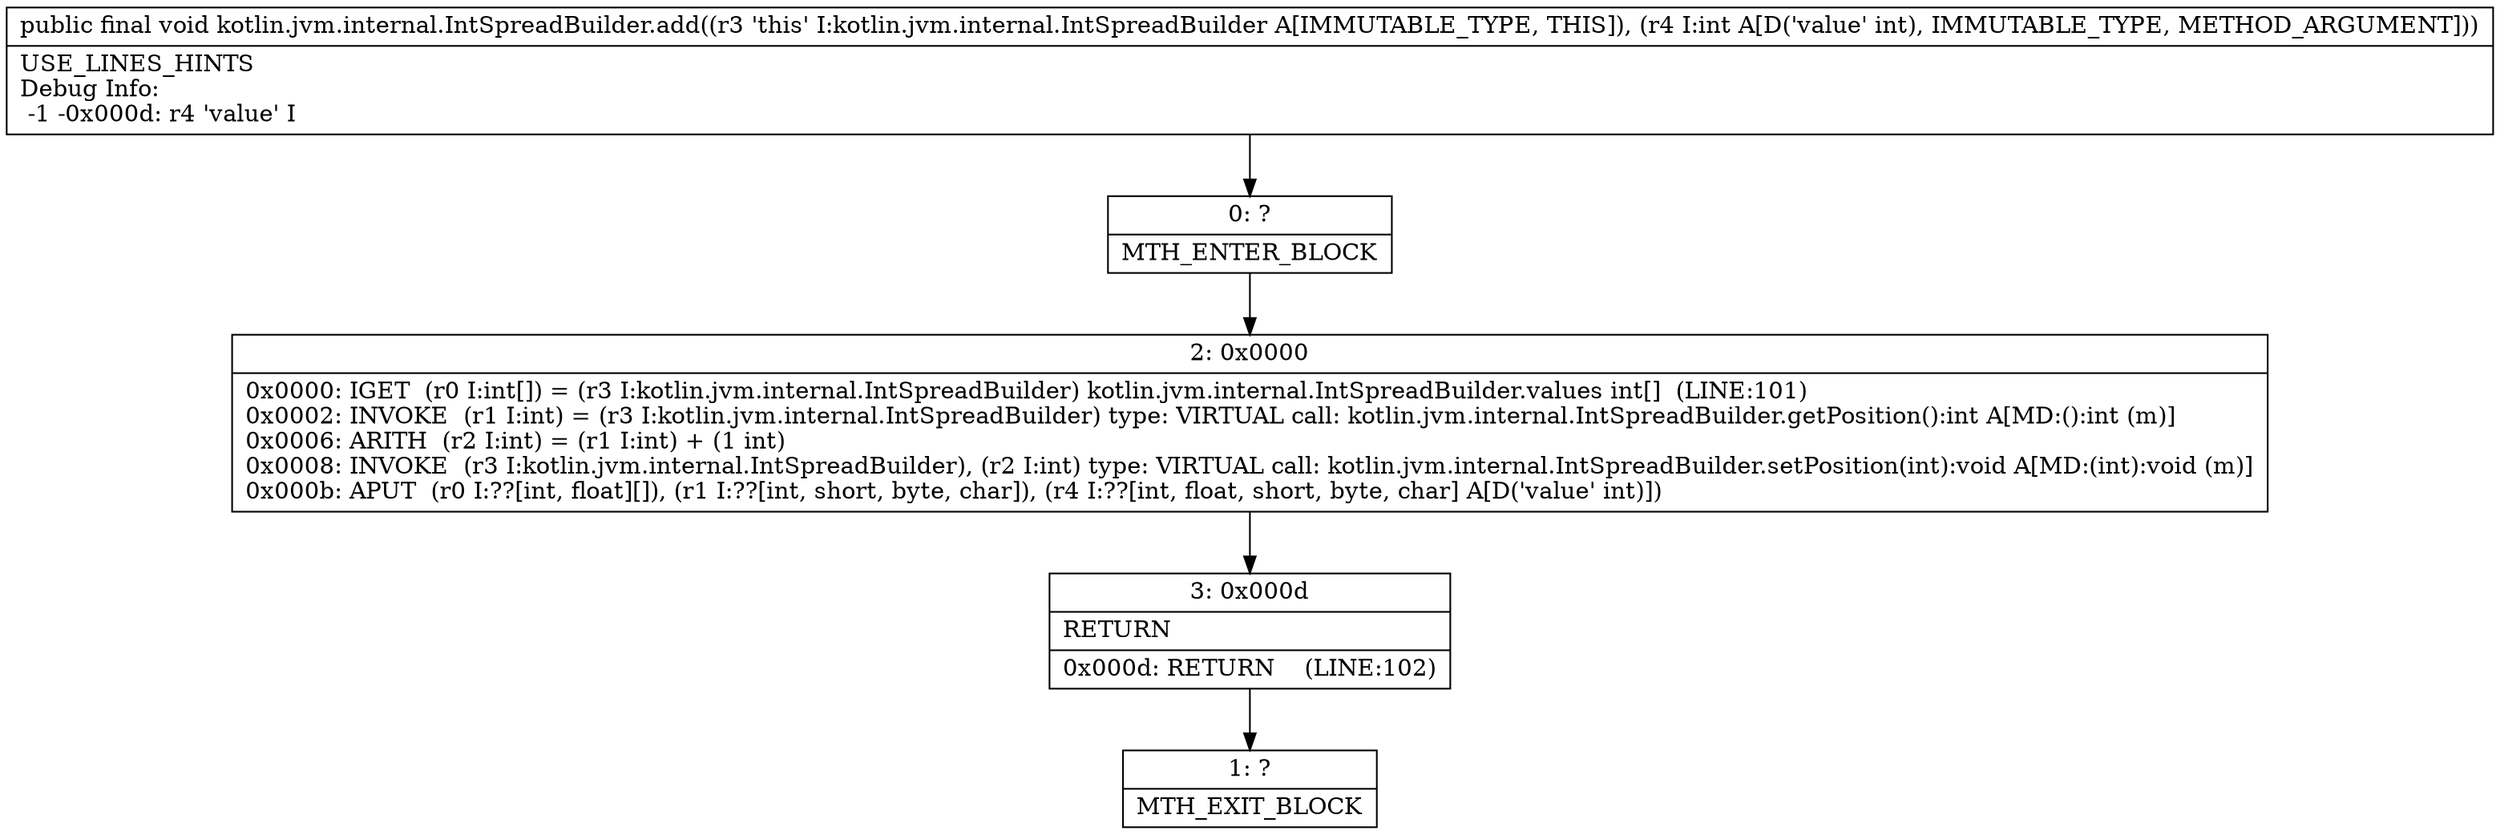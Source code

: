 digraph "CFG forkotlin.jvm.internal.IntSpreadBuilder.add(I)V" {
Node_0 [shape=record,label="{0\:\ ?|MTH_ENTER_BLOCK\l}"];
Node_2 [shape=record,label="{2\:\ 0x0000|0x0000: IGET  (r0 I:int[]) = (r3 I:kotlin.jvm.internal.IntSpreadBuilder) kotlin.jvm.internal.IntSpreadBuilder.values int[]  (LINE:101)\l0x0002: INVOKE  (r1 I:int) = (r3 I:kotlin.jvm.internal.IntSpreadBuilder) type: VIRTUAL call: kotlin.jvm.internal.IntSpreadBuilder.getPosition():int A[MD:():int (m)]\l0x0006: ARITH  (r2 I:int) = (r1 I:int) + (1 int) \l0x0008: INVOKE  (r3 I:kotlin.jvm.internal.IntSpreadBuilder), (r2 I:int) type: VIRTUAL call: kotlin.jvm.internal.IntSpreadBuilder.setPosition(int):void A[MD:(int):void (m)]\l0x000b: APUT  (r0 I:??[int, float][]), (r1 I:??[int, short, byte, char]), (r4 I:??[int, float, short, byte, char] A[D('value' int)]) \l}"];
Node_3 [shape=record,label="{3\:\ 0x000d|RETURN\l|0x000d: RETURN    (LINE:102)\l}"];
Node_1 [shape=record,label="{1\:\ ?|MTH_EXIT_BLOCK\l}"];
MethodNode[shape=record,label="{public final void kotlin.jvm.internal.IntSpreadBuilder.add((r3 'this' I:kotlin.jvm.internal.IntSpreadBuilder A[IMMUTABLE_TYPE, THIS]), (r4 I:int A[D('value' int), IMMUTABLE_TYPE, METHOD_ARGUMENT]))  | USE_LINES_HINTS\lDebug Info:\l  \-1 \-0x000d: r4 'value' I\l}"];
MethodNode -> Node_0;Node_0 -> Node_2;
Node_2 -> Node_3;
Node_3 -> Node_1;
}

